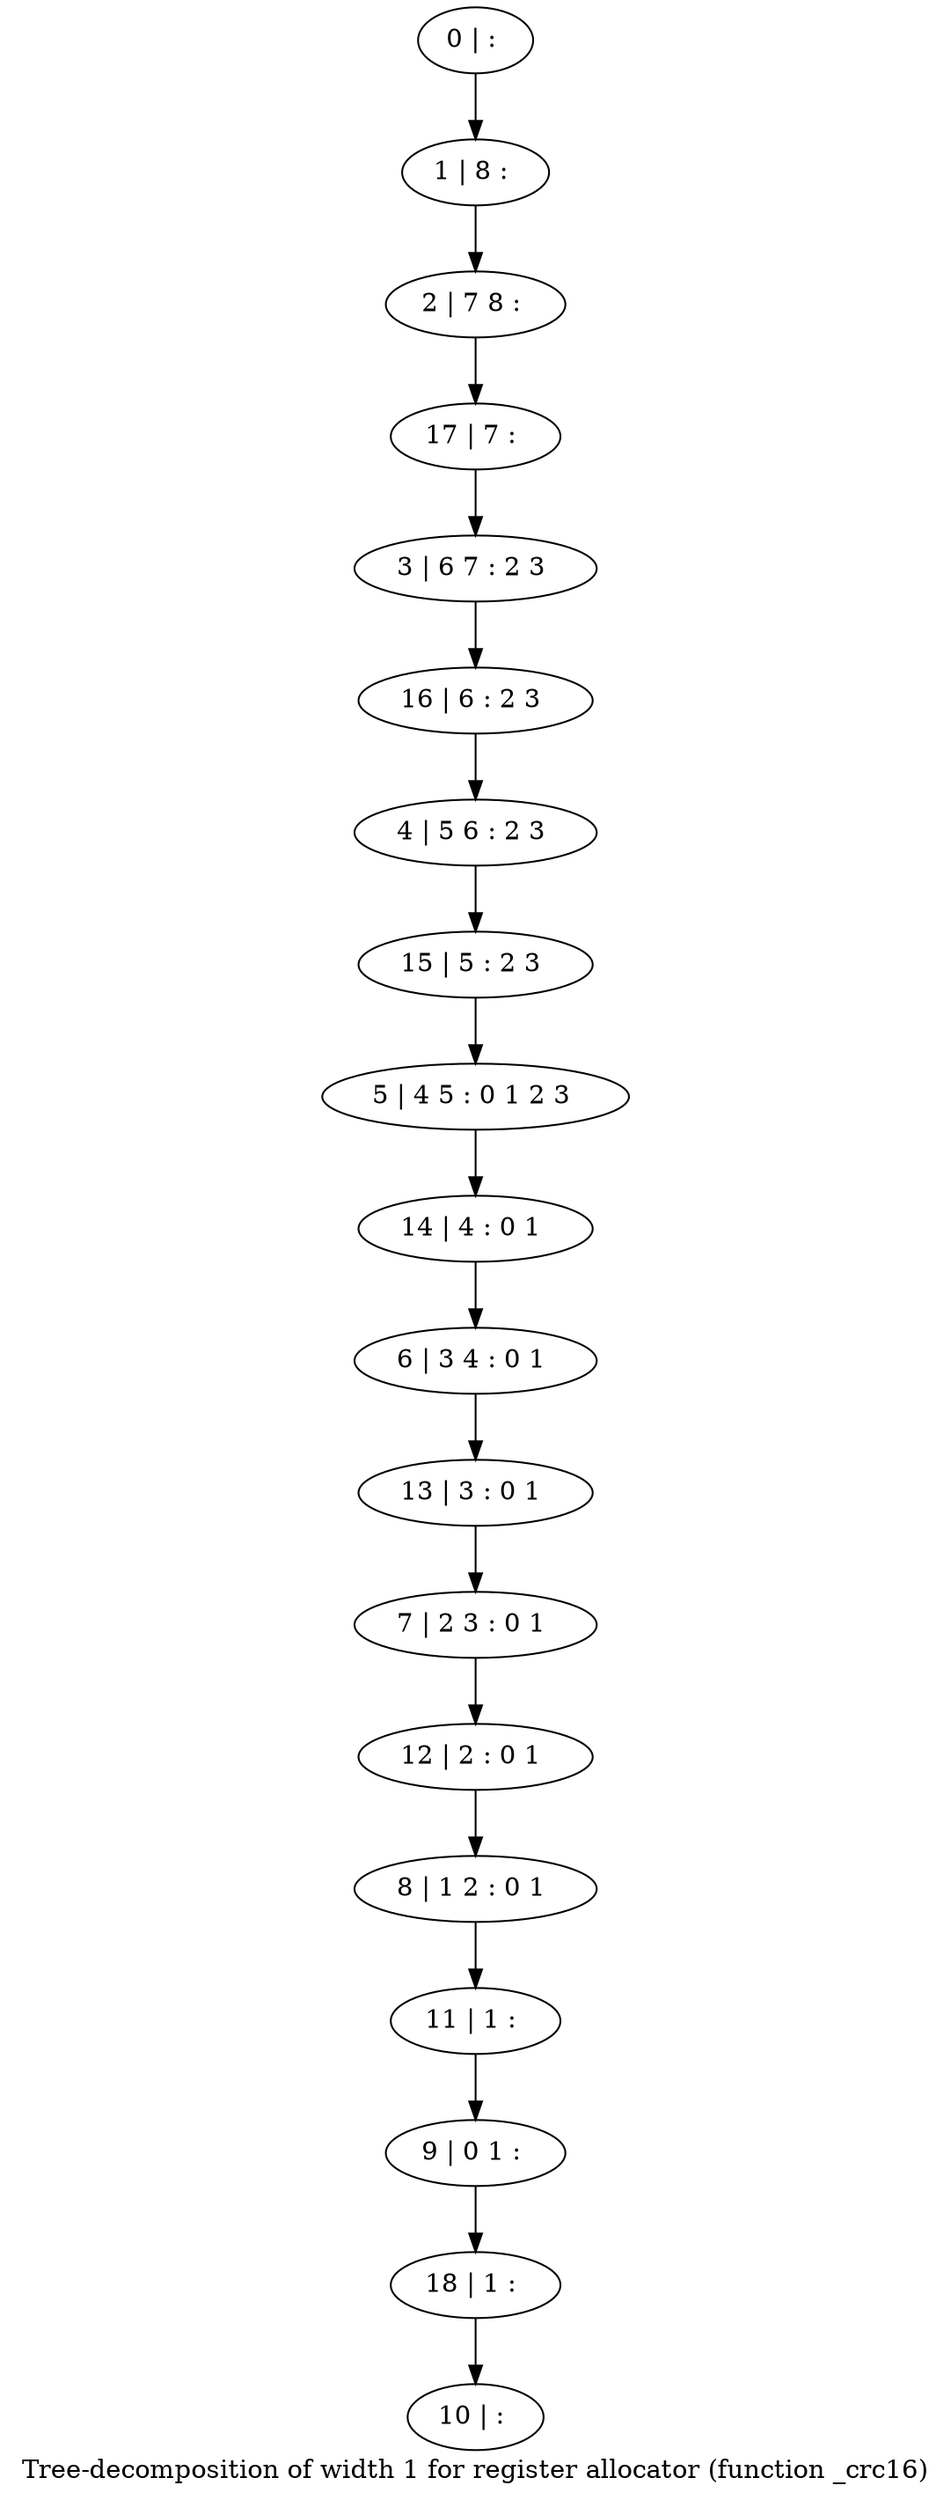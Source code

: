 digraph G {
graph [label="Tree-decomposition of width 1 for register allocator (function _crc16)"]
0[label="0 | : "];
1[label="1 | 8 : "];
2[label="2 | 7 8 : "];
3[label="3 | 6 7 : 2 3 "];
4[label="4 | 5 6 : 2 3 "];
5[label="5 | 4 5 : 0 1 2 3 "];
6[label="6 | 3 4 : 0 1 "];
7[label="7 | 2 3 : 0 1 "];
8[label="8 | 1 2 : 0 1 "];
9[label="9 | 0 1 : "];
10[label="10 | : "];
11[label="11 | 1 : "];
12[label="12 | 2 : 0 1 "];
13[label="13 | 3 : 0 1 "];
14[label="14 | 4 : 0 1 "];
15[label="15 | 5 : 2 3 "];
16[label="16 | 6 : 2 3 "];
17[label="17 | 7 : "];
18[label="18 | 1 : "];
0->1 ;
1->2 ;
11->9 ;
8->11 ;
12->8 ;
7->12 ;
13->7 ;
6->13 ;
14->6 ;
5->14 ;
15->5 ;
4->15 ;
16->4 ;
3->16 ;
17->3 ;
2->17 ;
18->10 ;
9->18 ;
}
